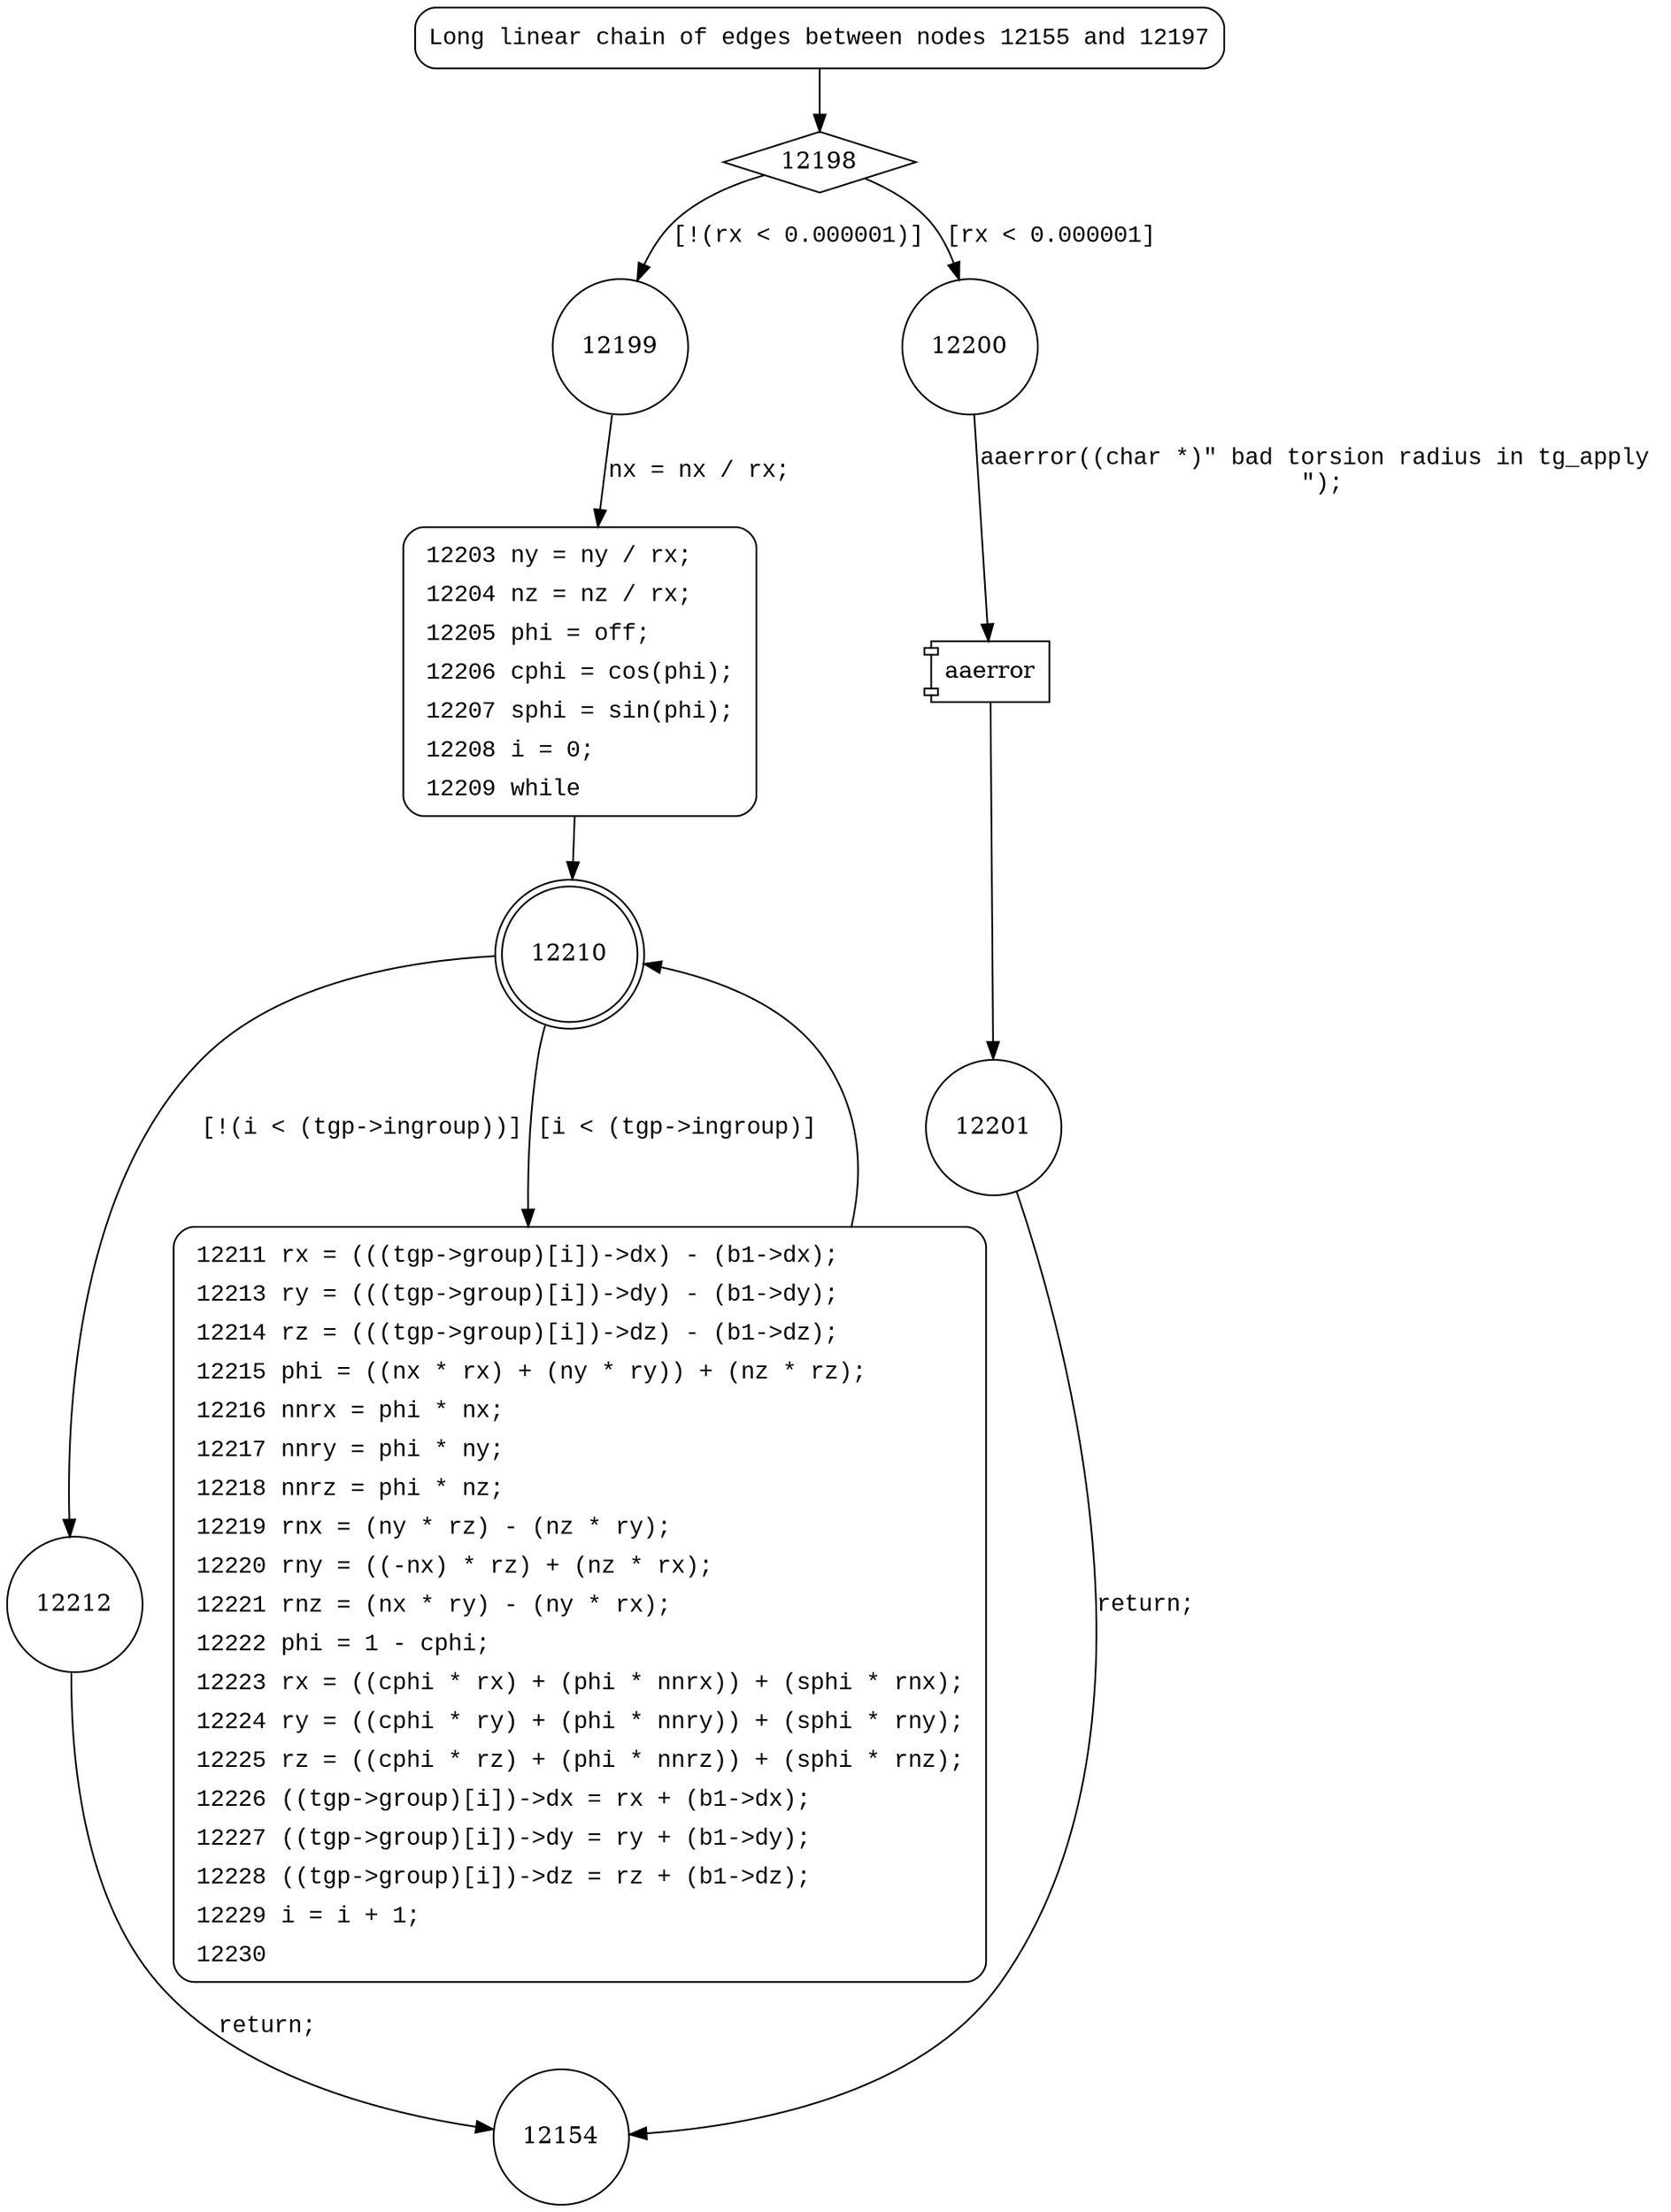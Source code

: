 digraph tg_d_apply {
12198 [shape="diamond"]
12199 [shape="circle"]
12200 [shape="circle"]
12201 [shape="circle"]
12203 [shape="circle"]
12210 [shape="doublecircle"]
12212 [shape="circle"]
12211 [shape="circle"]
12154 [shape="circle"]
12155 [style="filled,bold" penwidth="1" fillcolor="white" fontname="Courier New" shape="Mrecord" label="Long linear chain of edges between nodes 12155 and 12197"]
12155 -> 12198[label=""]
12203 [style="filled,bold" penwidth="1" fillcolor="white" fontname="Courier New" shape="Mrecord" label=<<table border="0" cellborder="0" cellpadding="3" bgcolor="white"><tr><td align="right">12203</td><td align="left">ny = ny / rx;</td></tr><tr><td align="right">12204</td><td align="left">nz = nz / rx;</td></tr><tr><td align="right">12205</td><td align="left">phi = off;</td></tr><tr><td align="right">12206</td><td align="left">cphi = cos(phi);</td></tr><tr><td align="right">12207</td><td align="left">sphi = sin(phi);</td></tr><tr><td align="right">12208</td><td align="left">i = 0;</td></tr><tr><td align="right">12209</td><td align="left">while</td></tr></table>>]
12203 -> 12210[label=""]
12211 [style="filled,bold" penwidth="1" fillcolor="white" fontname="Courier New" shape="Mrecord" label=<<table border="0" cellborder="0" cellpadding="3" bgcolor="white"><tr><td align="right">12211</td><td align="left">rx = (((tgp-&gt;group)[i])-&gt;dx) - (b1-&gt;dx);</td></tr><tr><td align="right">12213</td><td align="left">ry = (((tgp-&gt;group)[i])-&gt;dy) - (b1-&gt;dy);</td></tr><tr><td align="right">12214</td><td align="left">rz = (((tgp-&gt;group)[i])-&gt;dz) - (b1-&gt;dz);</td></tr><tr><td align="right">12215</td><td align="left">phi = ((nx * rx) + (ny * ry)) + (nz * rz);</td></tr><tr><td align="right">12216</td><td align="left">nnrx = phi * nx;</td></tr><tr><td align="right">12217</td><td align="left">nnry = phi * ny;</td></tr><tr><td align="right">12218</td><td align="left">nnrz = phi * nz;</td></tr><tr><td align="right">12219</td><td align="left">rnx = (ny * rz) - (nz * ry);</td></tr><tr><td align="right">12220</td><td align="left">rny = ((-nx) * rz) + (nz * rx);</td></tr><tr><td align="right">12221</td><td align="left">rnz = (nx * ry) - (ny * rx);</td></tr><tr><td align="right">12222</td><td align="left">phi = 1 - cphi;</td></tr><tr><td align="right">12223</td><td align="left">rx = ((cphi * rx) + (phi * nnrx)) + (sphi * rnx);</td></tr><tr><td align="right">12224</td><td align="left">ry = ((cphi * ry) + (phi * nnry)) + (sphi * rny);</td></tr><tr><td align="right">12225</td><td align="left">rz = ((cphi * rz) + (phi * nnrz)) + (sphi * rnz);</td></tr><tr><td align="right">12226</td><td align="left">((tgp-&gt;group)[i])-&gt;dx = rx + (b1-&gt;dx);</td></tr><tr><td align="right">12227</td><td align="left">((tgp-&gt;group)[i])-&gt;dy = ry + (b1-&gt;dy);</td></tr><tr><td align="right">12228</td><td align="left">((tgp-&gt;group)[i])-&gt;dz = rz + (b1-&gt;dz);</td></tr><tr><td align="right">12229</td><td align="left">i = i + 1;</td></tr><tr><td align="right">12230</td><td align="left"></td></tr></table>>]
12211 -> 12210[label=""]
12198 -> 12199 [label="[!(rx < 0.000001)]" fontname="Courier New"]
12198 -> 12200 [label="[rx < 0.000001]" fontname="Courier New"]
100681 [shape="component" label="aaerror"]
12200 -> 100681 [label="aaerror((char *)\" bad torsion radius in tg_apply \n\");" fontname="Courier New"]
100681 -> 12201 [label="" fontname="Courier New"]
12199 -> 12203 [label="nx = nx / rx;" fontname="Courier New"]
12210 -> 12212 [label="[!(i < (tgp->ingroup))]" fontname="Courier New"]
12210 -> 12211 [label="[i < (tgp->ingroup)]" fontname="Courier New"]
12212 -> 12154 [label="return;" fontname="Courier New"]
12201 -> 12154 [label="return;" fontname="Courier New"]
}